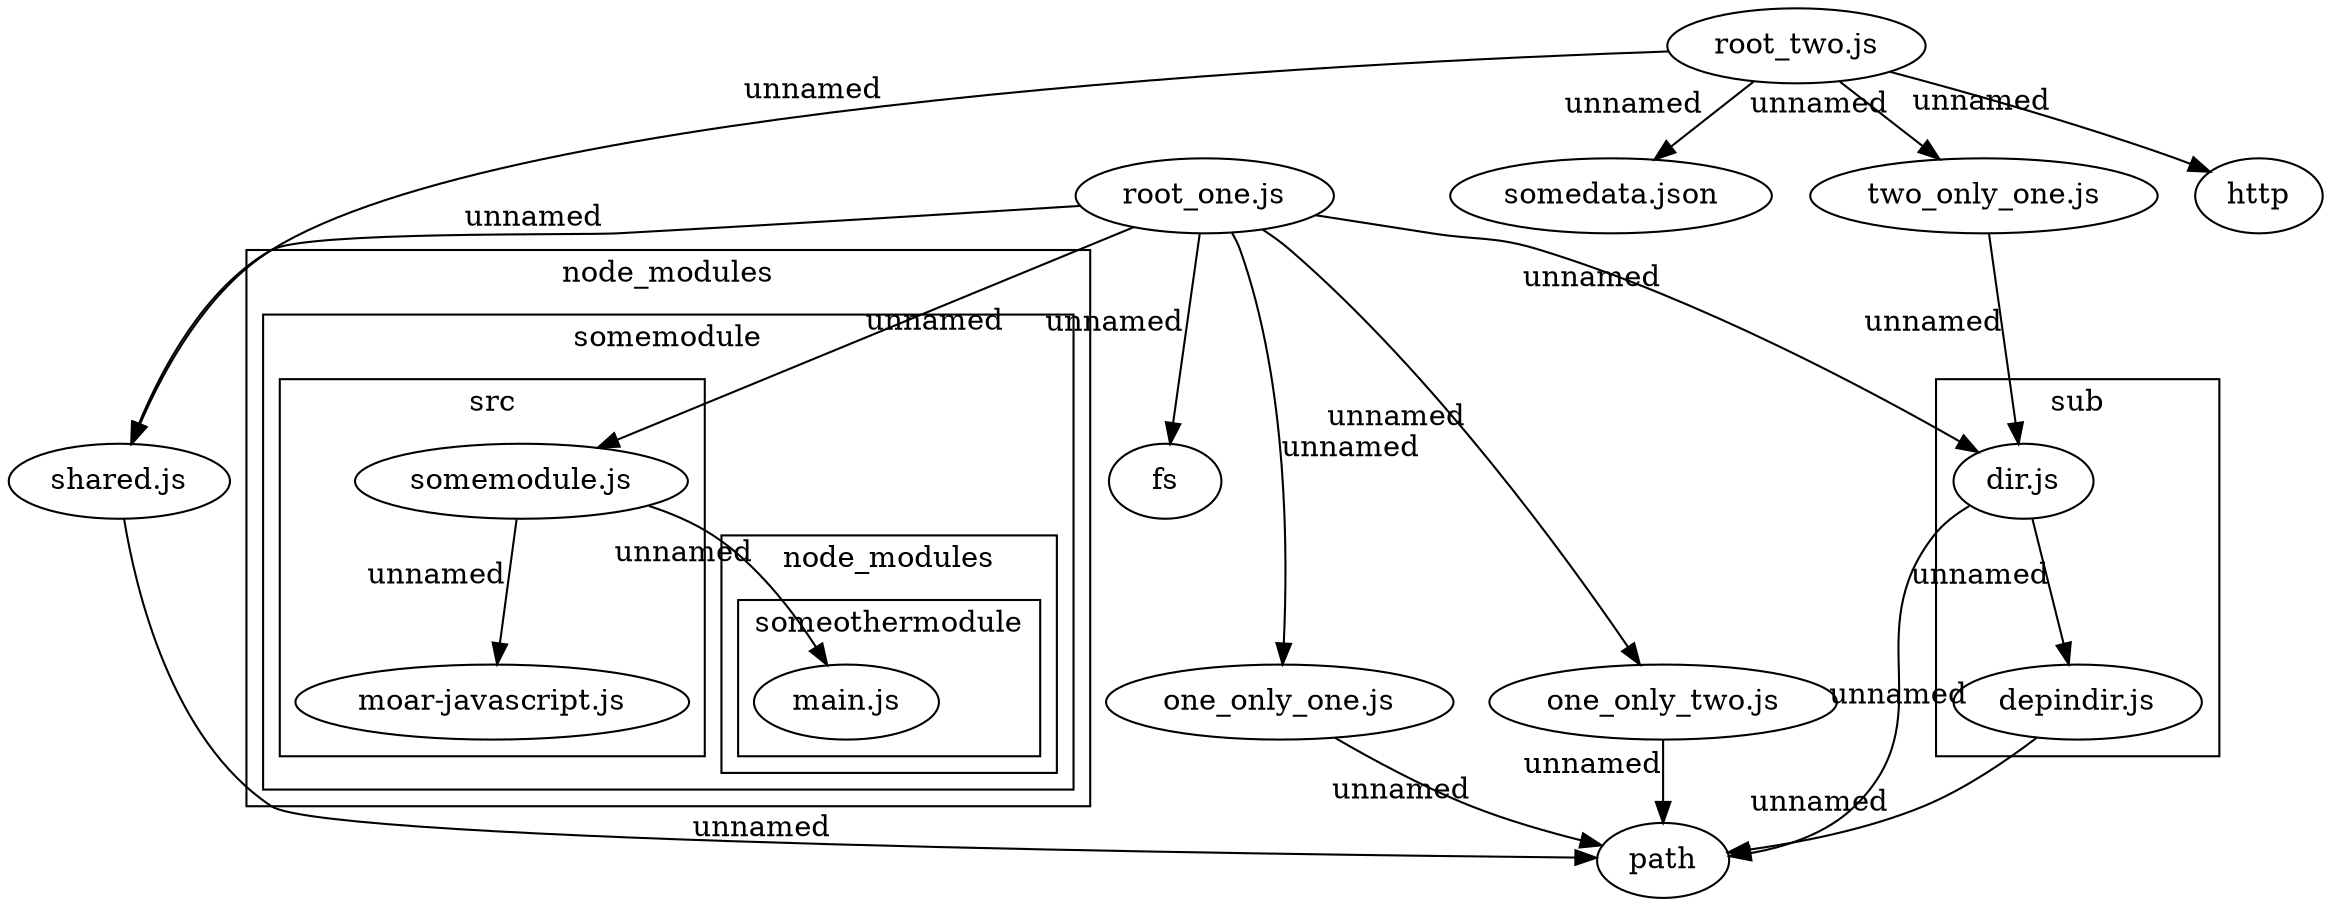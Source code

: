 strict digraph "dependency-cruiser output"{




    "fs" [label=<fs> tooltip="fs" URL="https://nodejs.org/api/fs.html" ]
    "http" [label=<http> tooltip="http" URL="https://nodejs.org/api/http.html" ]
    subgraph "cluster_node_modules" {label="node_modules" subgraph "cluster_node_modules/somemodule" {label="somemodule" subgraph "cluster_node_modules/somemodule/node_modules" {label="node_modules" subgraph "cluster_node_modules/somemodule/node_modules/someothermodule" {label="someothermodule" "node_modules/somemodule/node_modules/someothermodule/main.js" [label=<main.js> tooltip="main.js" URL="node_modules/somemodule/node_modules/someothermodule/main.js" ] } } } }
    subgraph "cluster_node_modules" {label="node_modules" subgraph "cluster_node_modules/somemodule" {label="somemodule" subgraph "cluster_node_modules/somemodule/src" {label="src" "node_modules/somemodule/src/moar-javascript.js" [label=<moar-javascript.js> tooltip="moar-javascript.js" URL="node_modules/somemodule/src/moar-javascript.js" ] } } }
    subgraph "cluster_node_modules" {label="node_modules" subgraph "cluster_node_modules/somemodule" {label="somemodule" subgraph "cluster_node_modules/somemodule/src" {label="src" "node_modules/somemodule/src/somemodule.js" [label=<somemodule.js> tooltip="somemodule.js" URL="node_modules/somemodule/src/somemodule.js" ] } } }
    "node_modules/somemodule/src/somemodule.js" -> "node_modules/somemodule/src/moar-javascript.js" [xlabel="unnamed" tooltip="unnamed" ]
    "node_modules/somemodule/src/somemodule.js" -> "node_modules/somemodule/node_modules/someothermodule/main.js" [xlabel="unnamed" tooltip="unnamed" ]
    "one_only_one.js" [label=<one_only_one.js> tooltip="one_only_one.js" URL="one_only_one.js" ]
    "one_only_one.js" -> "path" [xlabel="unnamed" tooltip="unnamed" ]
    "one_only_two.js" [label=<one_only_two.js> tooltip="one_only_two.js" URL="one_only_two.js" ]
    "one_only_two.js" -> "path" [xlabel="unnamed" tooltip="unnamed" ]
    "path" [label=<path> tooltip="path" URL="https://nodejs.org/api/path.html" ]
    "root_one.js" [label=<root_one.js> tooltip="root_one.js" URL="root_one.js" ]
    "root_one.js" -> "one_only_one.js" [xlabel="unnamed" tooltip="unnamed" ]
    "root_one.js" -> "one_only_two.js" [xlabel="unnamed" tooltip="unnamed" ]
    "root_one.js" -> "shared.js" [xlabel="unnamed" tooltip="unnamed" ]
    "root_one.js" -> "sub/dir.js" [xlabel="unnamed" tooltip="unnamed" ]
    "root_one.js" -> "fs" [xlabel="unnamed" tooltip="unnamed" ]
    "root_one.js" -> "node_modules/somemodule/src/somemodule.js" [xlabel="unnamed" tooltip="unnamed" ]
    "root_two.js" [label=<root_two.js> tooltip="root_two.js" URL="root_two.js" ]
    "root_two.js" -> "shared.js" [xlabel="unnamed" tooltip="unnamed" ]
    "root_two.js" -> "somedata.json" [xlabel="unnamed" tooltip="unnamed" ]
    "root_two.js" -> "two_only_one.js" [xlabel="unnamed" tooltip="unnamed" ]
    "root_two.js" -> "http" [xlabel="unnamed" tooltip="unnamed" ]
    "shared.js" [label=<shared.js> tooltip="shared.js" ]
    "shared.js" -> "path" [xlabel="unnamed" tooltip="unnamed" ]
    "somedata.json" [label=<somedata.json> tooltip="somedata.json" URL="somedata.json" ]
    subgraph "cluster_sub" {label="sub" "sub/depindir.js" [label=<depindir.js> tooltip="depindir.js" URL="sub/depindir.js" ] }
    "sub/depindir.js" -> "path" [xlabel="unnamed" tooltip="unnamed" ]
    subgraph "cluster_sub" {label="sub" "sub/dir.js" [label=<dir.js> tooltip="dir.js" URL="sub/dir.js" ] }
    "sub/dir.js" -> "sub/depindir.js" [xlabel="unnamed" tooltip="unnamed" ]
    "sub/dir.js" -> "path" [xlabel="unnamed" tooltip="unnamed" ]
    "two_only_one.js" [label=<two_only_one.js> tooltip="two_only_one.js" URL="two_only_one.js" ]
    "two_only_one.js" -> "sub/dir.js" [xlabel="unnamed" tooltip="unnamed" ]
}
